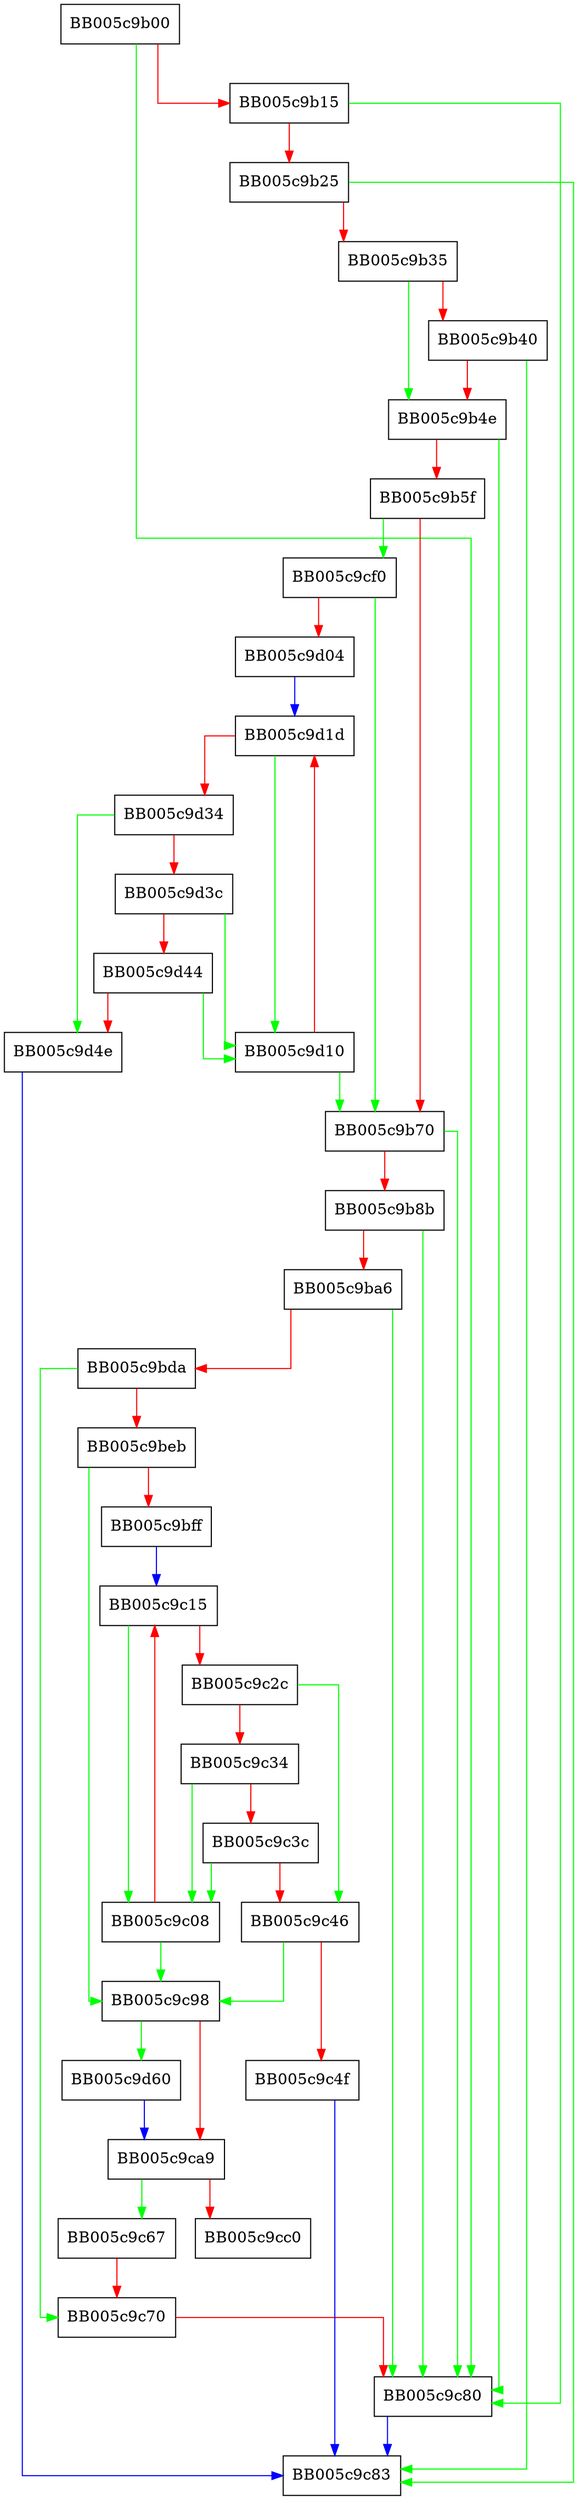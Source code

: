 digraph evp_keymgmt_util_export_to_provider {
  node [shape="box"];
  graph [splines=ortho];
  BB005c9b00 -> BB005c9c80 [color="green"];
  BB005c9b00 -> BB005c9b15 [color="red"];
  BB005c9b15 -> BB005c9c80 [color="green"];
  BB005c9b15 -> BB005c9b25 [color="red"];
  BB005c9b25 -> BB005c9c83 [color="green"];
  BB005c9b25 -> BB005c9b35 [color="red"];
  BB005c9b35 -> BB005c9b4e [color="green"];
  BB005c9b35 -> BB005c9b40 [color="red"];
  BB005c9b40 -> BB005c9c83 [color="green"];
  BB005c9b40 -> BB005c9b4e [color="red"];
  BB005c9b4e -> BB005c9c80 [color="green"];
  BB005c9b4e -> BB005c9b5f [color="red"];
  BB005c9b5f -> BB005c9cf0 [color="green"];
  BB005c9b5f -> BB005c9b70 [color="red"];
  BB005c9b70 -> BB005c9c80 [color="green"];
  BB005c9b70 -> BB005c9b8b [color="red"];
  BB005c9b8b -> BB005c9c80 [color="green"];
  BB005c9b8b -> BB005c9ba6 [color="red"];
  BB005c9ba6 -> BB005c9c80 [color="green"];
  BB005c9ba6 -> BB005c9bda [color="red"];
  BB005c9bda -> BB005c9c70 [color="green"];
  BB005c9bda -> BB005c9beb [color="red"];
  BB005c9beb -> BB005c9c98 [color="green"];
  BB005c9beb -> BB005c9bff [color="red"];
  BB005c9bff -> BB005c9c15 [color="blue"];
  BB005c9c08 -> BB005c9c98 [color="green"];
  BB005c9c08 -> BB005c9c15 [color="red"];
  BB005c9c15 -> BB005c9c08 [color="green"];
  BB005c9c15 -> BB005c9c2c [color="red"];
  BB005c9c2c -> BB005c9c46 [color="green"];
  BB005c9c2c -> BB005c9c34 [color="red"];
  BB005c9c34 -> BB005c9c08 [color="green"];
  BB005c9c34 -> BB005c9c3c [color="red"];
  BB005c9c3c -> BB005c9c08 [color="green"];
  BB005c9c3c -> BB005c9c46 [color="red"];
  BB005c9c46 -> BB005c9c98 [color="green"];
  BB005c9c46 -> BB005c9c4f [color="red"];
  BB005c9c4f -> BB005c9c83 [color="blue"];
  BB005c9c67 -> BB005c9c70 [color="red"];
  BB005c9c70 -> BB005c9c80 [color="red"];
  BB005c9c80 -> BB005c9c83 [color="blue"];
  BB005c9c98 -> BB005c9d60 [color="green"];
  BB005c9c98 -> BB005c9ca9 [color="red"];
  BB005c9ca9 -> BB005c9c67 [color="green"];
  BB005c9ca9 -> BB005c9cc0 [color="red"];
  BB005c9cf0 -> BB005c9b70 [color="green"];
  BB005c9cf0 -> BB005c9d04 [color="red"];
  BB005c9d04 -> BB005c9d1d [color="blue"];
  BB005c9d10 -> BB005c9b70 [color="green"];
  BB005c9d10 -> BB005c9d1d [color="red"];
  BB005c9d1d -> BB005c9d10 [color="green"];
  BB005c9d1d -> BB005c9d34 [color="red"];
  BB005c9d34 -> BB005c9d4e [color="green"];
  BB005c9d34 -> BB005c9d3c [color="red"];
  BB005c9d3c -> BB005c9d10 [color="green"];
  BB005c9d3c -> BB005c9d44 [color="red"];
  BB005c9d44 -> BB005c9d10 [color="green"];
  BB005c9d44 -> BB005c9d4e [color="red"];
  BB005c9d4e -> BB005c9c83 [color="blue"];
  BB005c9d60 -> BB005c9ca9 [color="blue"];
}